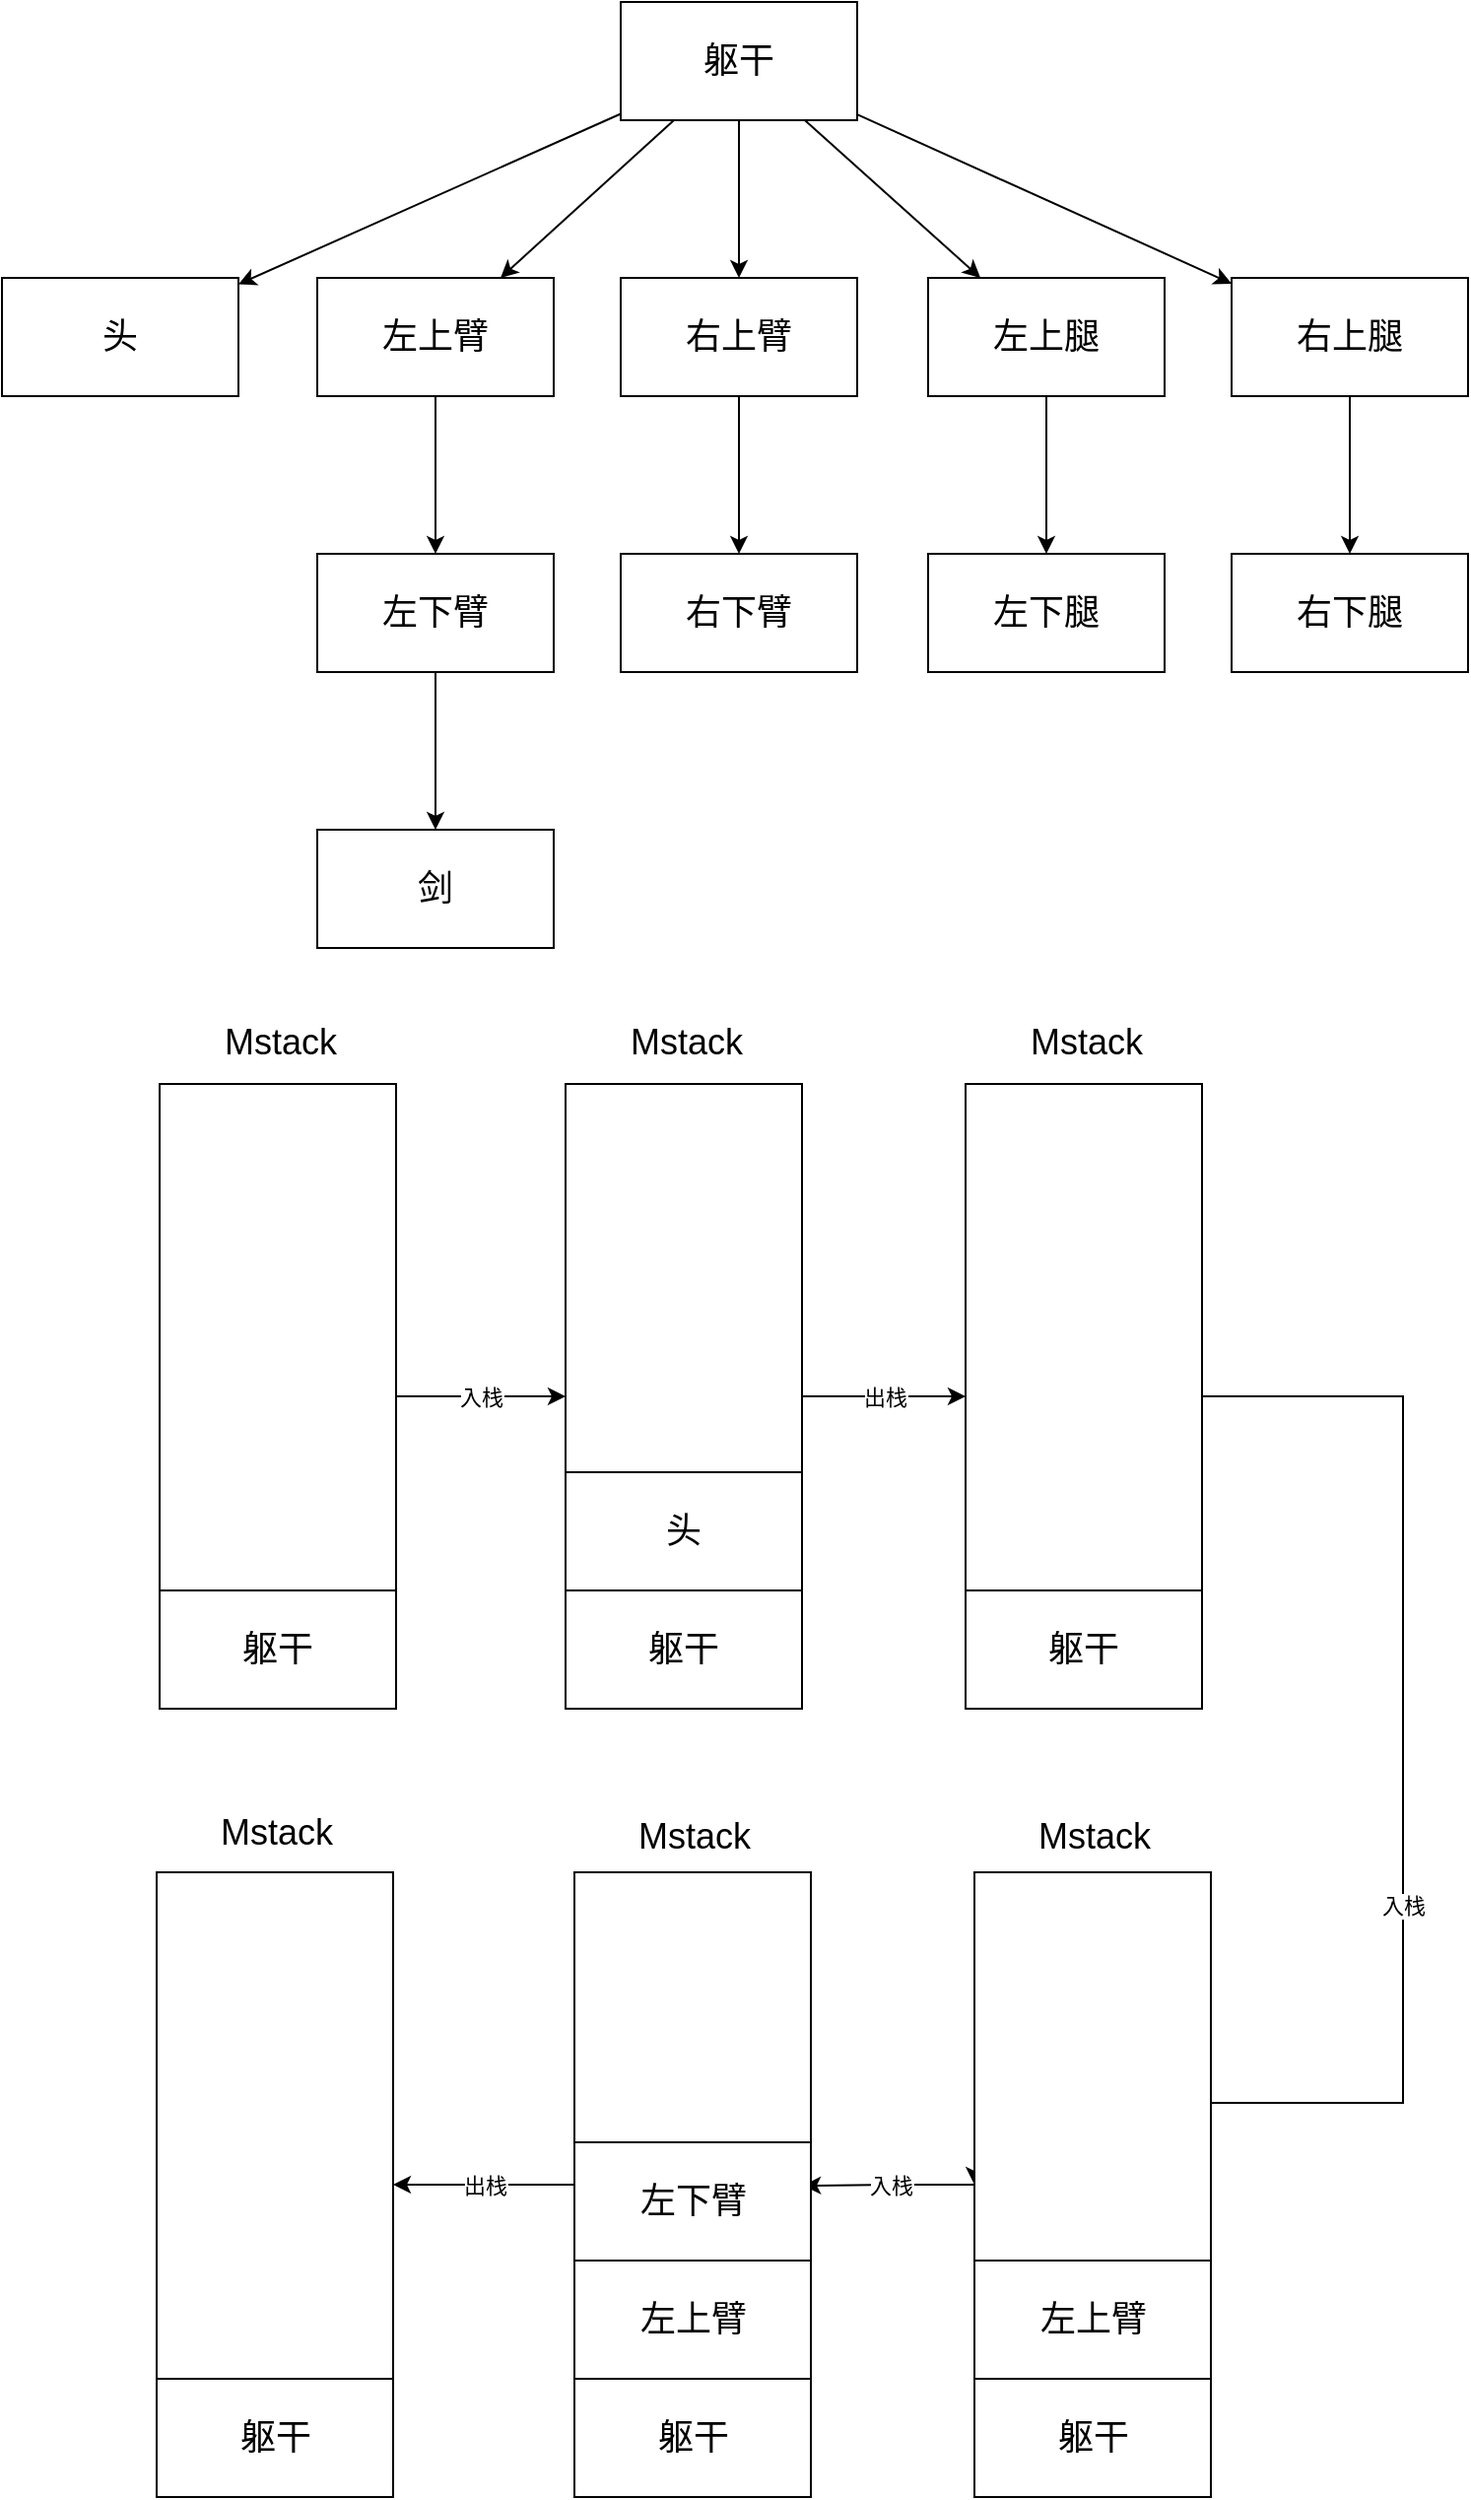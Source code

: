 <mxfile version="15.2.7" type="device"><diagram id="ne0vretWLxg7lDoIbZcM" name="第 1 页"><mxGraphModel dx="1806" dy="846" grid="0" gridSize="10" guides="1" tooltips="1" connect="1" arrows="1" fold="1" page="1" pageScale="1" pageWidth="827" pageHeight="1169" math="0" shadow="0"><root><mxCell id="0"/><mxCell id="1" parent="0"/><mxCell id="5AOYIP54glMyHUEQZ5hi-17" style="rounded=0;orthogonalLoop=1;jettySize=auto;html=1;" parent="1" source="5AOYIP54glMyHUEQZ5hi-1" target="5AOYIP54glMyHUEQZ5hi-2" edge="1"><mxGeometry relative="1" as="geometry"/></mxCell><mxCell id="5AOYIP54glMyHUEQZ5hi-18" style="edgeStyle=none;rounded=0;orthogonalLoop=1;jettySize=auto;html=1;" parent="1" source="5AOYIP54glMyHUEQZ5hi-1" target="5AOYIP54glMyHUEQZ5hi-3" edge="1"><mxGeometry relative="1" as="geometry"/></mxCell><mxCell id="5AOYIP54glMyHUEQZ5hi-19" style="edgeStyle=none;rounded=0;orthogonalLoop=1;jettySize=auto;html=1;" parent="1" source="5AOYIP54glMyHUEQZ5hi-1" target="5AOYIP54glMyHUEQZ5hi-7" edge="1"><mxGeometry relative="1" as="geometry"/></mxCell><mxCell id="5AOYIP54glMyHUEQZ5hi-20" style="edgeStyle=none;rounded=0;orthogonalLoop=1;jettySize=auto;html=1;" parent="1" source="5AOYIP54glMyHUEQZ5hi-1" target="5AOYIP54glMyHUEQZ5hi-10" edge="1"><mxGeometry relative="1" as="geometry"/></mxCell><mxCell id="5AOYIP54glMyHUEQZ5hi-21" style="edgeStyle=none;rounded=0;orthogonalLoop=1;jettySize=auto;html=1;" parent="1" source="5AOYIP54glMyHUEQZ5hi-1" target="5AOYIP54glMyHUEQZ5hi-13" edge="1"><mxGeometry relative="1" as="geometry"/></mxCell><mxCell id="5AOYIP54glMyHUEQZ5hi-1" value="&lt;font style=&quot;font-size: 18px&quot;&gt;躯干&lt;/font&gt;" style="rounded=0;whiteSpace=wrap;html=1;" parent="1" vertex="1"><mxGeometry x="354" y="20" width="120" height="60" as="geometry"/></mxCell><mxCell id="5AOYIP54glMyHUEQZ5hi-2" value="&lt;font style=&quot;font-size: 18px&quot;&gt;头&lt;/font&gt;" style="rounded=0;whiteSpace=wrap;html=1;" parent="1" vertex="1"><mxGeometry x="40" y="160" width="120" height="60" as="geometry"/></mxCell><mxCell id="5AOYIP54glMyHUEQZ5hi-5" value="" style="edgeStyle=orthogonalEdgeStyle;rounded=0;orthogonalLoop=1;jettySize=auto;html=1;" parent="1" source="5AOYIP54glMyHUEQZ5hi-3" target="5AOYIP54glMyHUEQZ5hi-4" edge="1"><mxGeometry relative="1" as="geometry"/></mxCell><mxCell id="5AOYIP54glMyHUEQZ5hi-3" value="&lt;font style=&quot;font-size: 18px&quot;&gt;左上臂&lt;/font&gt;" style="rounded=0;whiteSpace=wrap;html=1;" parent="1" vertex="1"><mxGeometry x="200" y="160" width="120" height="60" as="geometry"/></mxCell><mxCell id="5AOYIP54glMyHUEQZ5hi-16" value="" style="edgeStyle=orthogonalEdgeStyle;rounded=0;orthogonalLoop=1;jettySize=auto;html=1;" parent="1" source="5AOYIP54glMyHUEQZ5hi-4" target="5AOYIP54glMyHUEQZ5hi-15" edge="1"><mxGeometry relative="1" as="geometry"/></mxCell><mxCell id="5AOYIP54glMyHUEQZ5hi-4" value="&lt;font style=&quot;font-size: 18px&quot;&gt;左下臂&lt;/font&gt;" style="rounded=0;whiteSpace=wrap;html=1;" parent="1" vertex="1"><mxGeometry x="200" y="300" width="120" height="60" as="geometry"/></mxCell><mxCell id="5AOYIP54glMyHUEQZ5hi-6" value="" style="edgeStyle=orthogonalEdgeStyle;rounded=0;orthogonalLoop=1;jettySize=auto;html=1;" parent="1" source="5AOYIP54glMyHUEQZ5hi-7" target="5AOYIP54glMyHUEQZ5hi-8" edge="1"><mxGeometry relative="1" as="geometry"/></mxCell><mxCell id="5AOYIP54glMyHUEQZ5hi-7" value="&lt;font style=&quot;font-size: 18px&quot;&gt;右上臂&lt;/font&gt;" style="rounded=0;whiteSpace=wrap;html=1;" parent="1" vertex="1"><mxGeometry x="354" y="160" width="120" height="60" as="geometry"/></mxCell><mxCell id="5AOYIP54glMyHUEQZ5hi-8" value="&lt;font style=&quot;font-size: 18px&quot;&gt;右下臂&lt;/font&gt;" style="rounded=0;whiteSpace=wrap;html=1;" parent="1" vertex="1"><mxGeometry x="354" y="300" width="120" height="60" as="geometry"/></mxCell><mxCell id="5AOYIP54glMyHUEQZ5hi-9" value="" style="edgeStyle=orthogonalEdgeStyle;rounded=0;orthogonalLoop=1;jettySize=auto;html=1;" parent="1" source="5AOYIP54glMyHUEQZ5hi-10" target="5AOYIP54glMyHUEQZ5hi-11" edge="1"><mxGeometry relative="1" as="geometry"/></mxCell><mxCell id="5AOYIP54glMyHUEQZ5hi-10" value="&lt;font style=&quot;font-size: 18px&quot;&gt;左上腿&lt;/font&gt;" style="rounded=0;whiteSpace=wrap;html=1;" parent="1" vertex="1"><mxGeometry x="510" y="160" width="120" height="60" as="geometry"/></mxCell><mxCell id="5AOYIP54glMyHUEQZ5hi-11" value="&lt;font style=&quot;font-size: 18px&quot;&gt;左下腿&lt;/font&gt;" style="rounded=0;whiteSpace=wrap;html=1;" parent="1" vertex="1"><mxGeometry x="510" y="300" width="120" height="60" as="geometry"/></mxCell><mxCell id="5AOYIP54glMyHUEQZ5hi-12" value="" style="edgeStyle=orthogonalEdgeStyle;rounded=0;orthogonalLoop=1;jettySize=auto;html=1;" parent="1" source="5AOYIP54glMyHUEQZ5hi-13" target="5AOYIP54glMyHUEQZ5hi-14" edge="1"><mxGeometry relative="1" as="geometry"/></mxCell><mxCell id="5AOYIP54glMyHUEQZ5hi-13" value="&lt;font style=&quot;font-size: 18px&quot;&gt;右上腿&lt;/font&gt;" style="rounded=0;whiteSpace=wrap;html=1;" parent="1" vertex="1"><mxGeometry x="664" y="160" width="120" height="60" as="geometry"/></mxCell><mxCell id="5AOYIP54glMyHUEQZ5hi-14" value="&lt;font style=&quot;font-size: 18px&quot;&gt;右下腿&lt;/font&gt;" style="rounded=0;whiteSpace=wrap;html=1;" parent="1" vertex="1"><mxGeometry x="664" y="300" width="120" height="60" as="geometry"/></mxCell><mxCell id="5AOYIP54glMyHUEQZ5hi-15" value="&lt;font style=&quot;font-size: 18px&quot;&gt;剑&lt;/font&gt;" style="rounded=0;whiteSpace=wrap;html=1;" parent="1" vertex="1"><mxGeometry x="200" y="440" width="120" height="60" as="geometry"/></mxCell><mxCell id="y8uoaHHA07Eb6jw8PcaD-9" value="出栈" style="edgeStyle=orthogonalEdgeStyle;rounded=0;orthogonalLoop=1;jettySize=auto;html=1;entryX=0;entryY=0.5;entryDx=0;entryDy=0;" parent="1" source="y8uoaHHA07Eb6jw8PcaD-1" target="y8uoaHHA07Eb6jw8PcaD-5" edge="1"><mxGeometry relative="1" as="geometry"/></mxCell><mxCell id="y8uoaHHA07Eb6jw8PcaD-1" value="" style="rounded=0;whiteSpace=wrap;html=1;" parent="1" vertex="1"><mxGeometry x="326" y="569" width="120" height="317" as="geometry"/></mxCell><mxCell id="y8uoaHHA07Eb6jw8PcaD-2" value="&lt;font style=&quot;font-size: 18px&quot;&gt;躯干&lt;/font&gt;" style="rounded=0;whiteSpace=wrap;html=1;" parent="1" vertex="1"><mxGeometry x="326" y="826" width="120" height="60" as="geometry"/></mxCell><mxCell id="y8uoaHHA07Eb6jw8PcaD-3" value="&lt;font style=&quot;font-size: 18px&quot;&gt;头&lt;/font&gt;" style="rounded=0;whiteSpace=wrap;html=1;" parent="1" vertex="1"><mxGeometry x="326" y="766" width="120" height="60" as="geometry"/></mxCell><mxCell id="y8uoaHHA07Eb6jw8PcaD-19" value="入栈" style="edgeStyle=orthogonalEdgeStyle;rounded=0;orthogonalLoop=1;jettySize=auto;html=1;entryX=0;entryY=0.5;entryDx=0;entryDy=0;" parent="1" source="y8uoaHHA07Eb6jw8PcaD-5" target="y8uoaHHA07Eb6jw8PcaD-10" edge="1"><mxGeometry relative="1" as="geometry"><Array as="points"><mxPoint x="751" y="728"/><mxPoint x="751" y="1086"/></Array></mxGeometry></mxCell><mxCell id="y8uoaHHA07Eb6jw8PcaD-5" value="" style="rounded=0;whiteSpace=wrap;html=1;" parent="1" vertex="1"><mxGeometry x="529" y="569" width="120" height="317" as="geometry"/></mxCell><mxCell id="y8uoaHHA07Eb6jw8PcaD-6" value="&lt;font style=&quot;font-size: 18px&quot;&gt;躯干&lt;/font&gt;" style="rounded=0;whiteSpace=wrap;html=1;" parent="1" vertex="1"><mxGeometry x="529" y="826" width="120" height="60" as="geometry"/></mxCell><mxCell id="y8uoaHHA07Eb6jw8PcaD-25" value="入栈" style="edgeStyle=orthogonalEdgeStyle;rounded=0;orthogonalLoop=1;jettySize=auto;html=1;entryX=0.967;entryY=0.367;entryDx=0;entryDy=0;entryPerimeter=0;" parent="1" source="y8uoaHHA07Eb6jw8PcaD-10" target="y8uoaHHA07Eb6jw8PcaD-16" edge="1"><mxGeometry relative="1" as="geometry"/></mxCell><mxCell id="y8uoaHHA07Eb6jw8PcaD-10" value="" style="rounded=0;whiteSpace=wrap;html=1;" parent="1" vertex="1"><mxGeometry x="533.5" y="969" width="120" height="317" as="geometry"/></mxCell><mxCell id="y8uoaHHA07Eb6jw8PcaD-11" value="&lt;font style=&quot;font-size: 18px&quot;&gt;躯干&lt;/font&gt;" style="rounded=0;whiteSpace=wrap;html=1;" parent="1" vertex="1"><mxGeometry x="533.5" y="1226" width="120" height="60" as="geometry"/></mxCell><mxCell id="y8uoaHHA07Eb6jw8PcaD-12" value="&lt;font style=&quot;font-size: 18px&quot;&gt;左上臂&lt;/font&gt;" style="rounded=0;whiteSpace=wrap;html=1;" parent="1" vertex="1"><mxGeometry x="533.5" y="1166" width="120" height="60" as="geometry"/></mxCell><mxCell id="y8uoaHHA07Eb6jw8PcaD-29" value="出栈" style="edgeStyle=orthogonalEdgeStyle;rounded=0;orthogonalLoop=1;jettySize=auto;html=1;" parent="1" source="y8uoaHHA07Eb6jw8PcaD-13" target="y8uoaHHA07Eb6jw8PcaD-17" edge="1"><mxGeometry relative="1" as="geometry"/></mxCell><mxCell id="y8uoaHHA07Eb6jw8PcaD-13" value="" style="rounded=0;whiteSpace=wrap;html=1;" parent="1" vertex="1"><mxGeometry x="330.5" y="969" width="120" height="317" as="geometry"/></mxCell><mxCell id="y8uoaHHA07Eb6jw8PcaD-14" value="&lt;font style=&quot;font-size: 18px&quot;&gt;躯干&lt;/font&gt;" style="rounded=0;whiteSpace=wrap;html=1;" parent="1" vertex="1"><mxGeometry x="330.5" y="1226" width="120" height="60" as="geometry"/></mxCell><mxCell id="y8uoaHHA07Eb6jw8PcaD-15" value="&lt;font style=&quot;font-size: 18px&quot;&gt;左上臂&lt;/font&gt;" style="rounded=0;whiteSpace=wrap;html=1;" parent="1" vertex="1"><mxGeometry x="330.5" y="1166" width="120" height="60" as="geometry"/></mxCell><mxCell id="y8uoaHHA07Eb6jw8PcaD-16" value="&lt;font style=&quot;font-size: 18px&quot;&gt;左下臂&lt;/font&gt;" style="rounded=0;whiteSpace=wrap;html=1;" parent="1" vertex="1"><mxGeometry x="330.5" y="1106" width="120" height="60" as="geometry"/></mxCell><mxCell id="y8uoaHHA07Eb6jw8PcaD-17" value="" style="rounded=0;whiteSpace=wrap;html=1;" parent="1" vertex="1"><mxGeometry x="118.5" y="969" width="120" height="317" as="geometry"/></mxCell><mxCell id="y8uoaHHA07Eb6jw8PcaD-18" value="&lt;font style=&quot;font-size: 18px&quot;&gt;躯干&lt;/font&gt;" style="rounded=0;whiteSpace=wrap;html=1;" parent="1" vertex="1"><mxGeometry x="118.5" y="1226" width="120" height="60" as="geometry"/></mxCell><mxCell id="y8uoaHHA07Eb6jw8PcaD-24" value="入栈" style="edgeStyle=orthogonalEdgeStyle;rounded=0;orthogonalLoop=1;jettySize=auto;html=1;entryX=0;entryY=0.5;entryDx=0;entryDy=0;" parent="1" source="y8uoaHHA07Eb6jw8PcaD-22" target="y8uoaHHA07Eb6jw8PcaD-1" edge="1"><mxGeometry relative="1" as="geometry"><Array as="points"><mxPoint x="290" y="728"/><mxPoint x="290" y="728"/></Array></mxGeometry></mxCell><mxCell id="y8uoaHHA07Eb6jw8PcaD-22" value="" style="rounded=0;whiteSpace=wrap;html=1;" parent="1" vertex="1"><mxGeometry x="120" y="569" width="120" height="317" as="geometry"/></mxCell><mxCell id="y8uoaHHA07Eb6jw8PcaD-23" value="&lt;font style=&quot;font-size: 18px&quot;&gt;躯干&lt;/font&gt;" style="rounded=0;whiteSpace=wrap;html=1;" parent="1" vertex="1"><mxGeometry x="120" y="826" width="120" height="60" as="geometry"/></mxCell><mxCell id="y8uoaHHA07Eb6jw8PcaD-30" value="&lt;font style=&quot;font-size: 18px&quot;&gt;Mstack&lt;/font&gt;" style="text;html=1;resizable=0;autosize=1;align=center;verticalAlign=middle;points=[];fillColor=none;strokeColor=none;rounded=0;" parent="1" vertex="1"><mxGeometry x="147" y="538" width="67" height="20" as="geometry"/></mxCell><mxCell id="y8uoaHHA07Eb6jw8PcaD-31" value="&lt;span style=&quot;font-size: 18px&quot;&gt;Mstack&lt;/span&gt;" style="text;html=1;resizable=0;autosize=1;align=center;verticalAlign=middle;points=[];fillColor=none;strokeColor=none;rounded=0;" parent="1" vertex="1"><mxGeometry x="353" y="538" width="67" height="20" as="geometry"/></mxCell><mxCell id="y8uoaHHA07Eb6jw8PcaD-32" value="&lt;span style=&quot;font-size: 18px&quot;&gt;Mstack&lt;/span&gt;" style="text;html=1;resizable=0;autosize=1;align=center;verticalAlign=middle;points=[];fillColor=none;strokeColor=none;rounded=0;" parent="1" vertex="1"><mxGeometry x="556" y="538" width="67" height="20" as="geometry"/></mxCell><mxCell id="y8uoaHHA07Eb6jw8PcaD-33" value="&lt;span style=&quot;font-size: 18px&quot;&gt;Mstack&lt;/span&gt;" style="text;html=1;resizable=0;autosize=1;align=center;verticalAlign=middle;points=[];fillColor=none;strokeColor=none;rounded=0;" parent="1" vertex="1"><mxGeometry x="145.5" y="939" width="67" height="20" as="geometry"/></mxCell><mxCell id="y8uoaHHA07Eb6jw8PcaD-34" value="&lt;span style=&quot;font-size: 18px&quot;&gt;Mstack&lt;/span&gt;" style="text;html=1;resizable=0;autosize=1;align=center;verticalAlign=middle;points=[];fillColor=none;strokeColor=none;rounded=0;" parent="1" vertex="1"><mxGeometry x="357.5" y="941" width="67" height="20" as="geometry"/></mxCell><mxCell id="y8uoaHHA07Eb6jw8PcaD-35" value="&lt;span style=&quot;font-size: 18px&quot;&gt;Mstack&lt;/span&gt;" style="text;html=1;resizable=0;autosize=1;align=center;verticalAlign=middle;points=[];fillColor=none;strokeColor=none;rounded=0;" parent="1" vertex="1"><mxGeometry x="560.5" y="941" width="67" height="20" as="geometry"/></mxCell></root></mxGraphModel></diagram></mxfile>